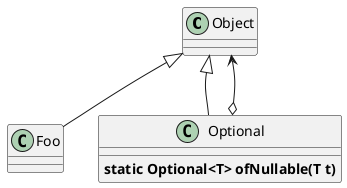 @startuml

class Object

class Foo

class Optional{
    <B>static Optional<T> ofNullable(T t)
}
Object <|-- Optional
Object <|-- Foo
Optional o--> Object

@enduml